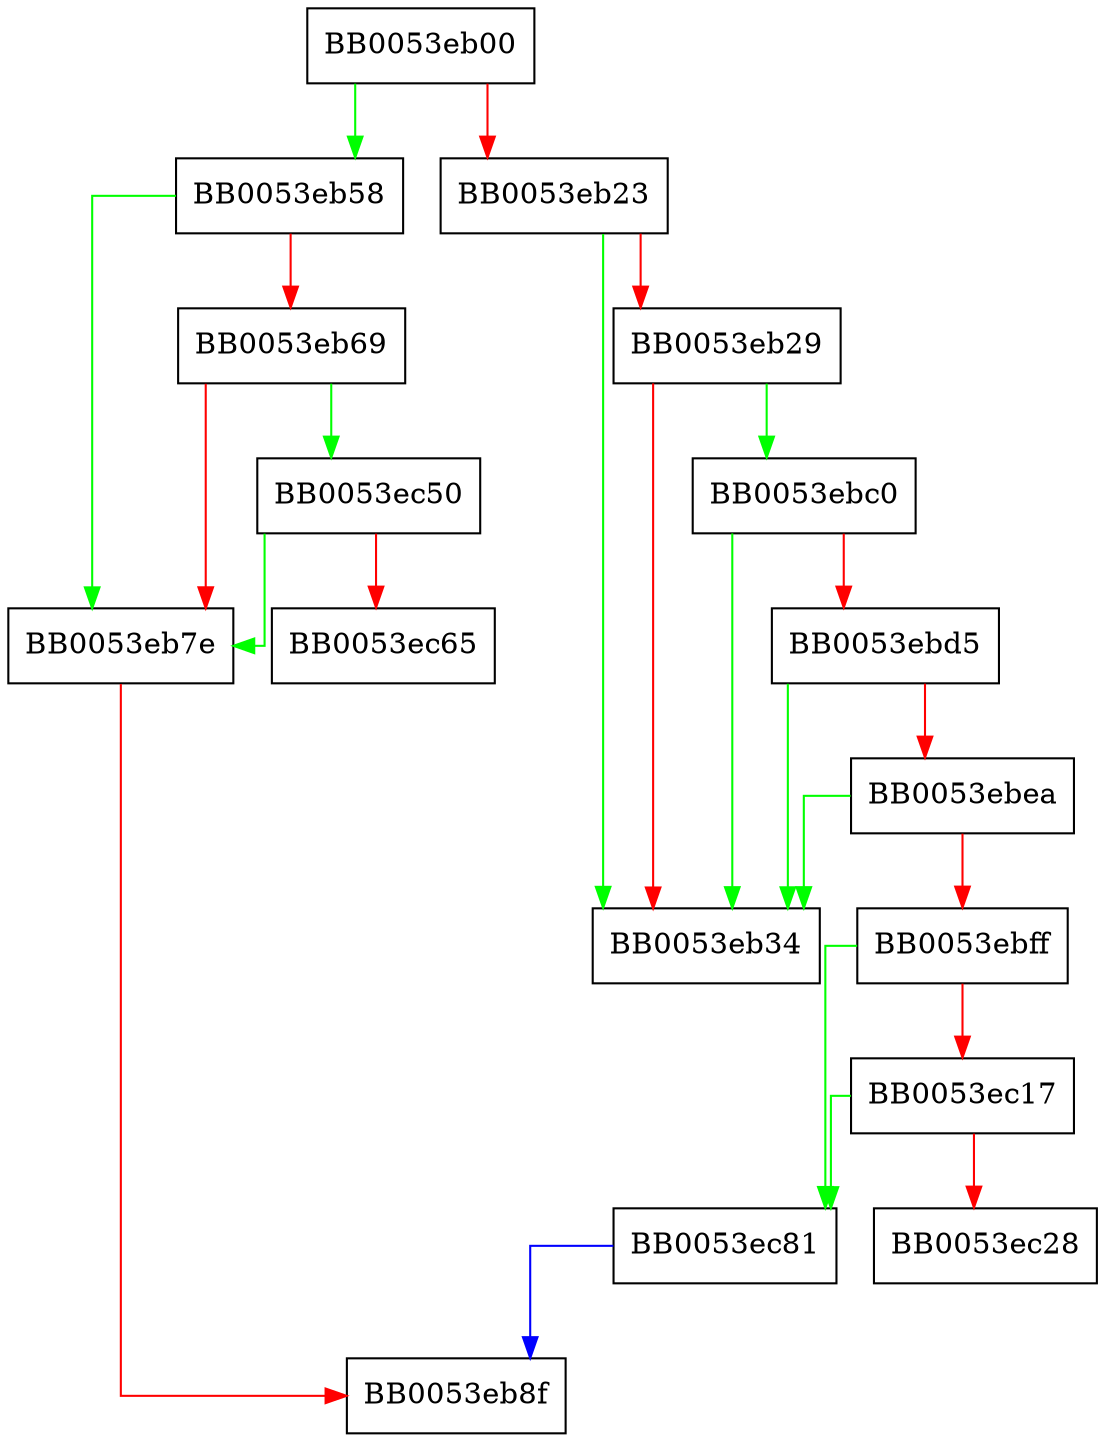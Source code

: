 digraph BN_mod_exp {
  node [shape="box"];
  graph [splines=ortho];
  BB0053eb00 -> BB0053eb58 [color="green"];
  BB0053eb00 -> BB0053eb23 [color="red"];
  BB0053eb23 -> BB0053eb34 [color="green"];
  BB0053eb23 -> BB0053eb29 [color="red"];
  BB0053eb29 -> BB0053ebc0 [color="green"];
  BB0053eb29 -> BB0053eb34 [color="red"];
  BB0053eb58 -> BB0053eb7e [color="green"];
  BB0053eb58 -> BB0053eb69 [color="red"];
  BB0053eb69 -> BB0053ec50 [color="green"];
  BB0053eb69 -> BB0053eb7e [color="red"];
  BB0053eb7e -> BB0053eb8f [color="red"];
  BB0053ebc0 -> BB0053eb34 [color="green"];
  BB0053ebc0 -> BB0053ebd5 [color="red"];
  BB0053ebd5 -> BB0053eb34 [color="green"];
  BB0053ebd5 -> BB0053ebea [color="red"];
  BB0053ebea -> BB0053eb34 [color="green"];
  BB0053ebea -> BB0053ebff [color="red"];
  BB0053ebff -> BB0053ec81 [color="green"];
  BB0053ebff -> BB0053ec17 [color="red"];
  BB0053ec17 -> BB0053ec81 [color="green"];
  BB0053ec17 -> BB0053ec28 [color="red"];
  BB0053ec50 -> BB0053eb7e [color="green"];
  BB0053ec50 -> BB0053ec65 [color="red"];
  BB0053ec81 -> BB0053eb8f [color="blue"];
}